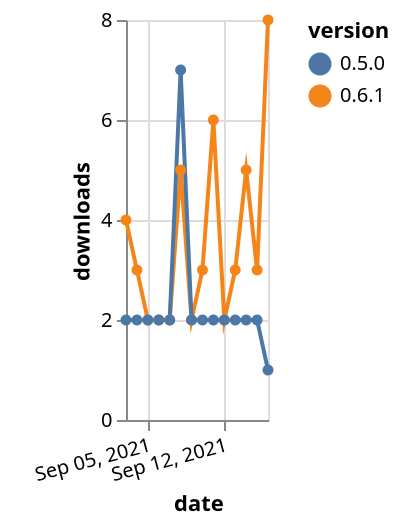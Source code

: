 {"$schema": "https://vega.github.io/schema/vega-lite/v5.json", "description": "A simple bar chart with embedded data.", "data": {"values": [{"date": "2021-09-03", "total": 3480, "delta": 4, "version": "0.6.1"}, {"date": "2021-09-04", "total": 3483, "delta": 3, "version": "0.6.1"}, {"date": "2021-09-05", "total": 3485, "delta": 2, "version": "0.6.1"}, {"date": "2021-09-06", "total": 3487, "delta": 2, "version": "0.6.1"}, {"date": "2021-09-07", "total": 3489, "delta": 2, "version": "0.6.1"}, {"date": "2021-09-08", "total": 3494, "delta": 5, "version": "0.6.1"}, {"date": "2021-09-09", "total": 3496, "delta": 2, "version": "0.6.1"}, {"date": "2021-09-10", "total": 3499, "delta": 3, "version": "0.6.1"}, {"date": "2021-09-11", "total": 3505, "delta": 6, "version": "0.6.1"}, {"date": "2021-09-12", "total": 3507, "delta": 2, "version": "0.6.1"}, {"date": "2021-09-13", "total": 3510, "delta": 3, "version": "0.6.1"}, {"date": "2021-09-14", "total": 3515, "delta": 5, "version": "0.6.1"}, {"date": "2021-09-15", "total": 3518, "delta": 3, "version": "0.6.1"}, {"date": "2021-09-16", "total": 3526, "delta": 8, "version": "0.6.1"}, {"date": "2021-09-03", "total": 4851, "delta": 2, "version": "0.5.0"}, {"date": "2021-09-04", "total": 4853, "delta": 2, "version": "0.5.0"}, {"date": "2021-09-05", "total": 4855, "delta": 2, "version": "0.5.0"}, {"date": "2021-09-06", "total": 4857, "delta": 2, "version": "0.5.0"}, {"date": "2021-09-07", "total": 4859, "delta": 2, "version": "0.5.0"}, {"date": "2021-09-08", "total": 4866, "delta": 7, "version": "0.5.0"}, {"date": "2021-09-09", "total": 4868, "delta": 2, "version": "0.5.0"}, {"date": "2021-09-10", "total": 4870, "delta": 2, "version": "0.5.0"}, {"date": "2021-09-11", "total": 4872, "delta": 2, "version": "0.5.0"}, {"date": "2021-09-12", "total": 4874, "delta": 2, "version": "0.5.0"}, {"date": "2021-09-13", "total": 4876, "delta": 2, "version": "0.5.0"}, {"date": "2021-09-14", "total": 4878, "delta": 2, "version": "0.5.0"}, {"date": "2021-09-15", "total": 4880, "delta": 2, "version": "0.5.0"}, {"date": "2021-09-16", "total": 4881, "delta": 1, "version": "0.5.0"}]}, "width": "container", "mark": {"type": "line", "point": {"filled": true}}, "encoding": {"x": {"field": "date", "type": "temporal", "timeUnit": "yearmonthdate", "title": "date", "axis": {"labelAngle": -15}}, "y": {"field": "delta", "type": "quantitative", "title": "downloads"}, "color": {"field": "version", "type": "nominal"}, "tooltip": {"field": "delta"}}}